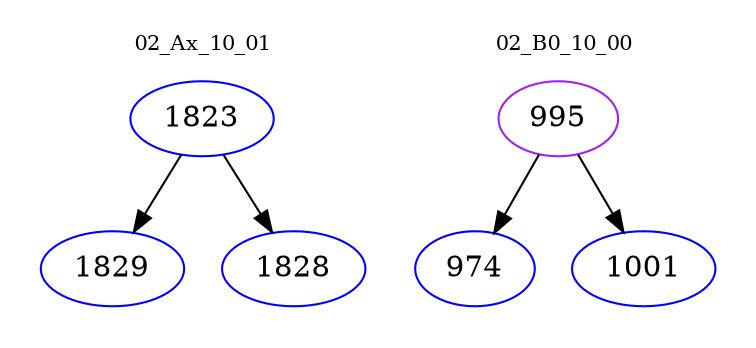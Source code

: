 digraph{
subgraph cluster_0 {
color = white
label = "02_Ax_10_01";
fontsize=10;
T0_1823 [label="1823", color="blue"]
T0_1823 -> T0_1829 [color="black"]
T0_1829 [label="1829", color="blue"]
T0_1823 -> T0_1828 [color="black"]
T0_1828 [label="1828", color="blue"]
}
subgraph cluster_1 {
color = white
label = "02_B0_10_00";
fontsize=10;
T1_995 [label="995", color="purple"]
T1_995 -> T1_974 [color="black"]
T1_974 [label="974", color="blue"]
T1_995 -> T1_1001 [color="black"]
T1_1001 [label="1001", color="blue"]
}
}

